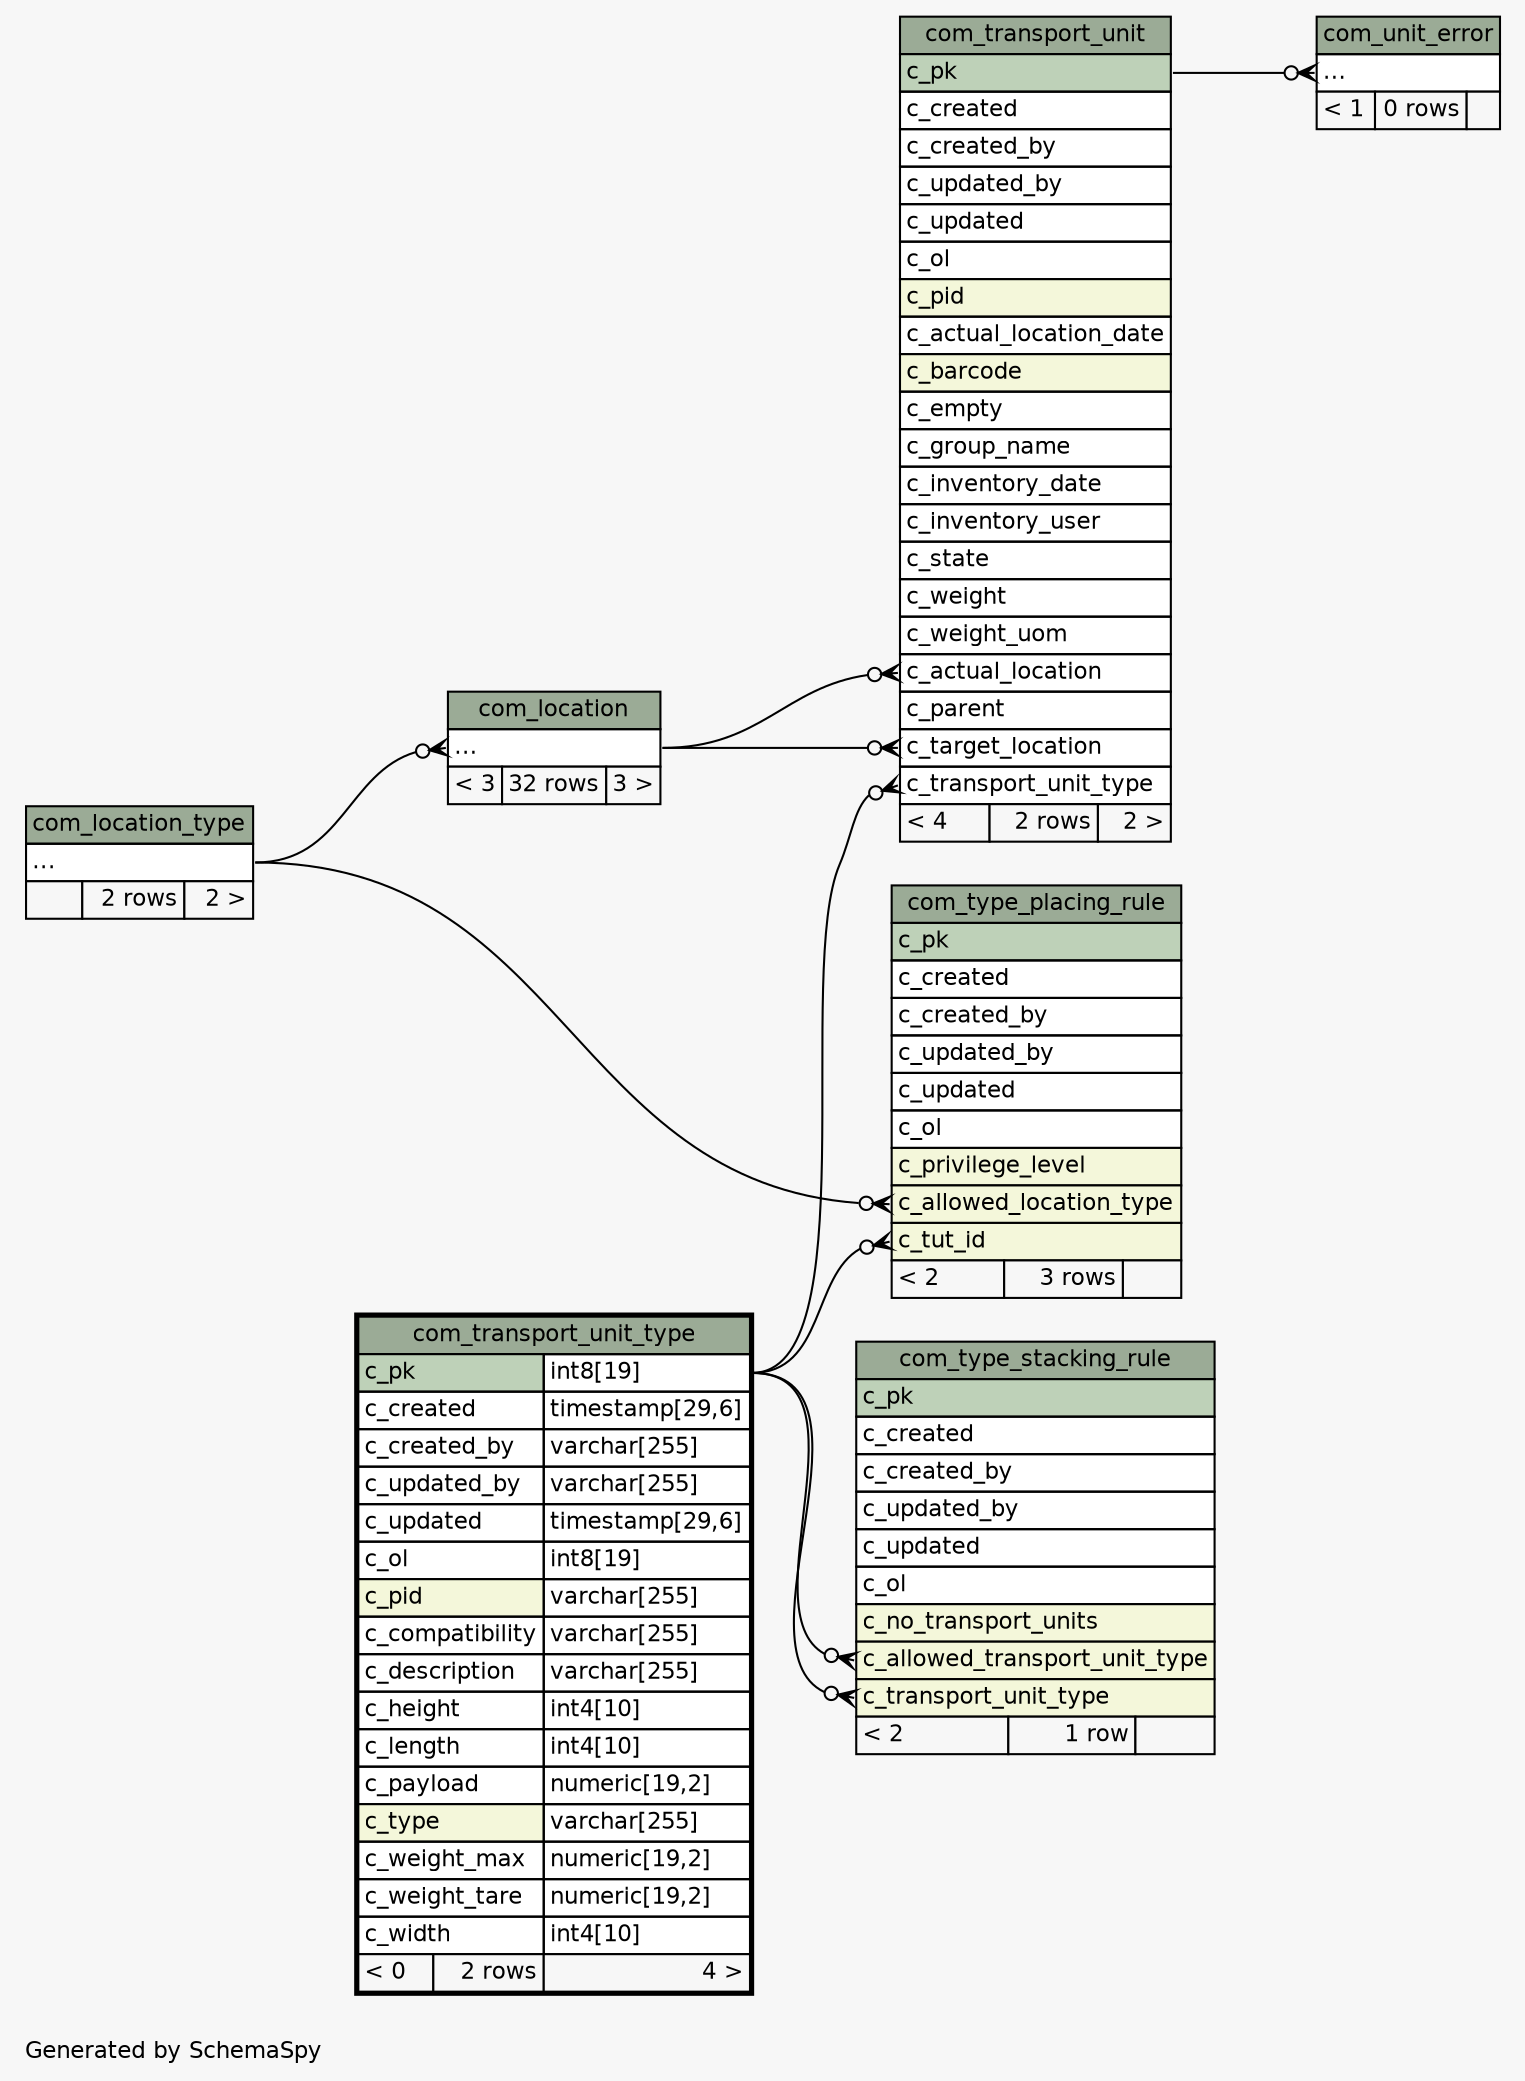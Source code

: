 // dot 2.43.0 on Linux 5.13.0-1029-azure
// SchemaSpy rev Unknown
digraph "twoDegreesRelationshipsDiagram" {
  graph [
    rankdir="RL"
    bgcolor="#f7f7f7"
    label="\nGenerated by SchemaSpy"
    labeljust="l"
    nodesep="0.18"
    ranksep="0.46"
    fontname="Helvetica"
    fontsize="11"
  ];
  node [
    fontname="Helvetica"
    fontsize="11"
    shape="plaintext"
  ];
  edge [
    arrowsize="0.8"
  ];
  "com_location":"elipses":w -> "com_location_type":"elipses":e [arrowhead=none dir=back arrowtail=crowodot];
  "com_transport_unit":"c_actual_location":w -> "com_location":"elipses":e [arrowhead=none dir=back arrowtail=crowodot];
  "com_transport_unit":"c_target_location":w -> "com_location":"elipses":e [arrowhead=none dir=back arrowtail=crowodot];
  "com_transport_unit":"c_transport_unit_type":w -> "com_transport_unit_type":"c_pk.type":e [arrowhead=none dir=back arrowtail=crowodot];
  "com_type_placing_rule":"c_allowed_location_type":w -> "com_location_type":"elipses":e [arrowhead=none dir=back arrowtail=crowodot];
  "com_type_placing_rule":"c_tut_id":w -> "com_transport_unit_type":"c_pk.type":e [arrowhead=none dir=back arrowtail=crowodot];
  "com_type_stacking_rule":"c_allowed_transport_unit_type":w -> "com_transport_unit_type":"c_pk.type":e [arrowhead=none dir=back arrowtail=crowodot];
  "com_type_stacking_rule":"c_transport_unit_type":w -> "com_transport_unit_type":"c_pk.type":e [arrowhead=none dir=back arrowtail=crowodot];
  "com_unit_error":"elipses":w -> "com_transport_unit":"c_pk":e [arrowhead=none dir=back arrowtail=crowodot];
  "com_location" [
    label=<
    <TABLE BORDER="0" CELLBORDER="1" CELLSPACING="0" BGCOLOR="#ffffff">
      <TR><TD COLSPAN="3" BGCOLOR="#9bab96" ALIGN="CENTER">com_location</TD></TR>
      <TR><TD PORT="elipses" COLSPAN="3" ALIGN="LEFT">...</TD></TR>
      <TR><TD ALIGN="LEFT" BGCOLOR="#f7f7f7">&lt; 3</TD><TD ALIGN="RIGHT" BGCOLOR="#f7f7f7">32 rows</TD><TD ALIGN="RIGHT" BGCOLOR="#f7f7f7">3 &gt;</TD></TR>
    </TABLE>>
    URL="com_location.html"
    tooltip="com_location"
  ];
  "com_location_type" [
    label=<
    <TABLE BORDER="0" CELLBORDER="1" CELLSPACING="0" BGCOLOR="#ffffff">
      <TR><TD COLSPAN="3" BGCOLOR="#9bab96" ALIGN="CENTER">com_location_type</TD></TR>
      <TR><TD PORT="elipses" COLSPAN="3" ALIGN="LEFT">...</TD></TR>
      <TR><TD ALIGN="LEFT" BGCOLOR="#f7f7f7">  </TD><TD ALIGN="RIGHT" BGCOLOR="#f7f7f7">2 rows</TD><TD ALIGN="RIGHT" BGCOLOR="#f7f7f7">2 &gt;</TD></TR>
    </TABLE>>
    URL="com_location_type.html"
    tooltip="com_location_type"
  ];
  "com_transport_unit" [
    label=<
    <TABLE BORDER="0" CELLBORDER="1" CELLSPACING="0" BGCOLOR="#ffffff">
      <TR><TD COLSPAN="3" BGCOLOR="#9bab96" ALIGN="CENTER">com_transport_unit</TD></TR>
      <TR><TD PORT="c_pk" COLSPAN="3" BGCOLOR="#bed1b8" ALIGN="LEFT">c_pk</TD></TR>
      <TR><TD PORT="c_created" COLSPAN="3" ALIGN="LEFT">c_created</TD></TR>
      <TR><TD PORT="c_created_by" COLSPAN="3" ALIGN="LEFT">c_created_by</TD></TR>
      <TR><TD PORT="c_updated_by" COLSPAN="3" ALIGN="LEFT">c_updated_by</TD></TR>
      <TR><TD PORT="c_updated" COLSPAN="3" ALIGN="LEFT">c_updated</TD></TR>
      <TR><TD PORT="c_ol" COLSPAN="3" ALIGN="LEFT">c_ol</TD></TR>
      <TR><TD PORT="c_pid" COLSPAN="3" BGCOLOR="#f4f7da" ALIGN="LEFT">c_pid</TD></TR>
      <TR><TD PORT="c_actual_location_date" COLSPAN="3" ALIGN="LEFT">c_actual_location_date</TD></TR>
      <TR><TD PORT="c_barcode" COLSPAN="3" BGCOLOR="#f4f7da" ALIGN="LEFT">c_barcode</TD></TR>
      <TR><TD PORT="c_empty" COLSPAN="3" ALIGN="LEFT">c_empty</TD></TR>
      <TR><TD PORT="c_group_name" COLSPAN="3" ALIGN="LEFT">c_group_name</TD></TR>
      <TR><TD PORT="c_inventory_date" COLSPAN="3" ALIGN="LEFT">c_inventory_date</TD></TR>
      <TR><TD PORT="c_inventory_user" COLSPAN="3" ALIGN="LEFT">c_inventory_user</TD></TR>
      <TR><TD PORT="c_state" COLSPAN="3" ALIGN="LEFT">c_state</TD></TR>
      <TR><TD PORT="c_weight" COLSPAN="3" ALIGN="LEFT">c_weight</TD></TR>
      <TR><TD PORT="c_weight_uom" COLSPAN="3" ALIGN="LEFT">c_weight_uom</TD></TR>
      <TR><TD PORT="c_actual_location" COLSPAN="3" ALIGN="LEFT">c_actual_location</TD></TR>
      <TR><TD PORT="c_parent" COLSPAN="3" ALIGN="LEFT">c_parent</TD></TR>
      <TR><TD PORT="c_target_location" COLSPAN="3" ALIGN="LEFT">c_target_location</TD></TR>
      <TR><TD PORT="c_transport_unit_type" COLSPAN="3" ALIGN="LEFT">c_transport_unit_type</TD></TR>
      <TR><TD ALIGN="LEFT" BGCOLOR="#f7f7f7">&lt; 4</TD><TD ALIGN="RIGHT" BGCOLOR="#f7f7f7">2 rows</TD><TD ALIGN="RIGHT" BGCOLOR="#f7f7f7">2 &gt;</TD></TR>
    </TABLE>>
    URL="com_transport_unit.html"
    tooltip="com_transport_unit"
  ];
  "com_transport_unit_type" [
    label=<
    <TABLE BORDER="2" CELLBORDER="1" CELLSPACING="0" BGCOLOR="#ffffff">
      <TR><TD COLSPAN="3" BGCOLOR="#9bab96" ALIGN="CENTER">com_transport_unit_type</TD></TR>
      <TR><TD PORT="c_pk" COLSPAN="2" BGCOLOR="#bed1b8" ALIGN="LEFT">c_pk</TD><TD PORT="c_pk.type" ALIGN="LEFT">int8[19]</TD></TR>
      <TR><TD PORT="c_created" COLSPAN="2" ALIGN="LEFT">c_created</TD><TD PORT="c_created.type" ALIGN="LEFT">timestamp[29,6]</TD></TR>
      <TR><TD PORT="c_created_by" COLSPAN="2" ALIGN="LEFT">c_created_by</TD><TD PORT="c_created_by.type" ALIGN="LEFT">varchar[255]</TD></TR>
      <TR><TD PORT="c_updated_by" COLSPAN="2" ALIGN="LEFT">c_updated_by</TD><TD PORT="c_updated_by.type" ALIGN="LEFT">varchar[255]</TD></TR>
      <TR><TD PORT="c_updated" COLSPAN="2" ALIGN="LEFT">c_updated</TD><TD PORT="c_updated.type" ALIGN="LEFT">timestamp[29,6]</TD></TR>
      <TR><TD PORT="c_ol" COLSPAN="2" ALIGN="LEFT">c_ol</TD><TD PORT="c_ol.type" ALIGN="LEFT">int8[19]</TD></TR>
      <TR><TD PORT="c_pid" COLSPAN="2" BGCOLOR="#f4f7da" ALIGN="LEFT">c_pid</TD><TD PORT="c_pid.type" ALIGN="LEFT">varchar[255]</TD></TR>
      <TR><TD PORT="c_compatibility" COLSPAN="2" ALIGN="LEFT">c_compatibility</TD><TD PORT="c_compatibility.type" ALIGN="LEFT">varchar[255]</TD></TR>
      <TR><TD PORT="c_description" COLSPAN="2" ALIGN="LEFT">c_description</TD><TD PORT="c_description.type" ALIGN="LEFT">varchar[255]</TD></TR>
      <TR><TD PORT="c_height" COLSPAN="2" ALIGN="LEFT">c_height</TD><TD PORT="c_height.type" ALIGN="LEFT">int4[10]</TD></TR>
      <TR><TD PORT="c_length" COLSPAN="2" ALIGN="LEFT">c_length</TD><TD PORT="c_length.type" ALIGN="LEFT">int4[10]</TD></TR>
      <TR><TD PORT="c_payload" COLSPAN="2" ALIGN="LEFT">c_payload</TD><TD PORT="c_payload.type" ALIGN="LEFT">numeric[19,2]</TD></TR>
      <TR><TD PORT="c_type" COLSPAN="2" BGCOLOR="#f4f7da" ALIGN="LEFT">c_type</TD><TD PORT="c_type.type" ALIGN="LEFT">varchar[255]</TD></TR>
      <TR><TD PORT="c_weight_max" COLSPAN="2" ALIGN="LEFT">c_weight_max</TD><TD PORT="c_weight_max.type" ALIGN="LEFT">numeric[19,2]</TD></TR>
      <TR><TD PORT="c_weight_tare" COLSPAN="2" ALIGN="LEFT">c_weight_tare</TD><TD PORT="c_weight_tare.type" ALIGN="LEFT">numeric[19,2]</TD></TR>
      <TR><TD PORT="c_width" COLSPAN="2" ALIGN="LEFT">c_width</TD><TD PORT="c_width.type" ALIGN="LEFT">int4[10]</TD></TR>
      <TR><TD ALIGN="LEFT" BGCOLOR="#f7f7f7">&lt; 0</TD><TD ALIGN="RIGHT" BGCOLOR="#f7f7f7">2 rows</TD><TD ALIGN="RIGHT" BGCOLOR="#f7f7f7">4 &gt;</TD></TR>
    </TABLE>>
    URL="com_transport_unit_type.html"
    tooltip="com_transport_unit_type"
  ];
  "com_type_placing_rule" [
    label=<
    <TABLE BORDER="0" CELLBORDER="1" CELLSPACING="0" BGCOLOR="#ffffff">
      <TR><TD COLSPAN="3" BGCOLOR="#9bab96" ALIGN="CENTER">com_type_placing_rule</TD></TR>
      <TR><TD PORT="c_pk" COLSPAN="3" BGCOLOR="#bed1b8" ALIGN="LEFT">c_pk</TD></TR>
      <TR><TD PORT="c_created" COLSPAN="3" ALIGN="LEFT">c_created</TD></TR>
      <TR><TD PORT="c_created_by" COLSPAN="3" ALIGN="LEFT">c_created_by</TD></TR>
      <TR><TD PORT="c_updated_by" COLSPAN="3" ALIGN="LEFT">c_updated_by</TD></TR>
      <TR><TD PORT="c_updated" COLSPAN="3" ALIGN="LEFT">c_updated</TD></TR>
      <TR><TD PORT="c_ol" COLSPAN="3" ALIGN="LEFT">c_ol</TD></TR>
      <TR><TD PORT="c_privilege_level" COLSPAN="3" BGCOLOR="#f4f7da" ALIGN="LEFT">c_privilege_level</TD></TR>
      <TR><TD PORT="c_allowed_location_type" COLSPAN="3" BGCOLOR="#f4f7da" ALIGN="LEFT">c_allowed_location_type</TD></TR>
      <TR><TD PORT="c_tut_id" COLSPAN="3" BGCOLOR="#f4f7da" ALIGN="LEFT">c_tut_id</TD></TR>
      <TR><TD ALIGN="LEFT" BGCOLOR="#f7f7f7">&lt; 2</TD><TD ALIGN="RIGHT" BGCOLOR="#f7f7f7">3 rows</TD><TD ALIGN="RIGHT" BGCOLOR="#f7f7f7">  </TD></TR>
    </TABLE>>
    URL="com_type_placing_rule.html"
    tooltip="com_type_placing_rule"
  ];
  "com_type_stacking_rule" [
    label=<
    <TABLE BORDER="0" CELLBORDER="1" CELLSPACING="0" BGCOLOR="#ffffff">
      <TR><TD COLSPAN="3" BGCOLOR="#9bab96" ALIGN="CENTER">com_type_stacking_rule</TD></TR>
      <TR><TD PORT="c_pk" COLSPAN="3" BGCOLOR="#bed1b8" ALIGN="LEFT">c_pk</TD></TR>
      <TR><TD PORT="c_created" COLSPAN="3" ALIGN="LEFT">c_created</TD></TR>
      <TR><TD PORT="c_created_by" COLSPAN="3" ALIGN="LEFT">c_created_by</TD></TR>
      <TR><TD PORT="c_updated_by" COLSPAN="3" ALIGN="LEFT">c_updated_by</TD></TR>
      <TR><TD PORT="c_updated" COLSPAN="3" ALIGN="LEFT">c_updated</TD></TR>
      <TR><TD PORT="c_ol" COLSPAN="3" ALIGN="LEFT">c_ol</TD></TR>
      <TR><TD PORT="c_no_transport_units" COLSPAN="3" BGCOLOR="#f4f7da" ALIGN="LEFT">c_no_transport_units</TD></TR>
      <TR><TD PORT="c_allowed_transport_unit_type" COLSPAN="3" BGCOLOR="#f4f7da" ALIGN="LEFT">c_allowed_transport_unit_type</TD></TR>
      <TR><TD PORT="c_transport_unit_type" COLSPAN="3" BGCOLOR="#f4f7da" ALIGN="LEFT">c_transport_unit_type</TD></TR>
      <TR><TD ALIGN="LEFT" BGCOLOR="#f7f7f7">&lt; 2</TD><TD ALIGN="RIGHT" BGCOLOR="#f7f7f7">1 row</TD><TD ALIGN="RIGHT" BGCOLOR="#f7f7f7">  </TD></TR>
    </TABLE>>
    URL="com_type_stacking_rule.html"
    tooltip="com_type_stacking_rule"
  ];
  "com_unit_error" [
    label=<
    <TABLE BORDER="0" CELLBORDER="1" CELLSPACING="0" BGCOLOR="#ffffff">
      <TR><TD COLSPAN="3" BGCOLOR="#9bab96" ALIGN="CENTER">com_unit_error</TD></TR>
      <TR><TD PORT="elipses" COLSPAN="3" ALIGN="LEFT">...</TD></TR>
      <TR><TD ALIGN="LEFT" BGCOLOR="#f7f7f7">&lt; 1</TD><TD ALIGN="RIGHT" BGCOLOR="#f7f7f7">0 rows</TD><TD ALIGN="RIGHT" BGCOLOR="#f7f7f7">  </TD></TR>
    </TABLE>>
    URL="com_unit_error.html"
    tooltip="com_unit_error"
  ];
}
